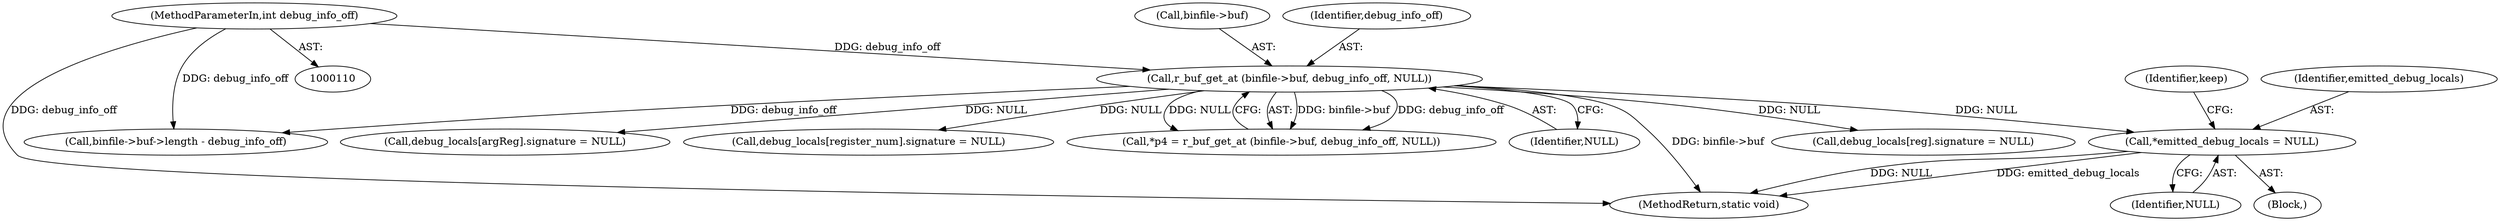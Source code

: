 digraph "0_radare2_ad55822430a03fe075221b543efb434567e9e431@pointer" {
"1000168" [label="(Call,*emitted_debug_locals = NULL)"];
"1000132" [label="(Call,r_buf_get_at (binfile->buf, debug_info_off, NULL))"];
"1000121" [label="(MethodParameterIn,int debug_info_off)"];
"1000130" [label="(Call,*p4 = r_buf_get_at (binfile->buf, debug_info_off, NULL))"];
"1000173" [label="(Identifier,keep)"];
"1000133" [label="(Call,binfile->buf)"];
"1000143" [label="(Call,binfile->buf->length - debug_info_off)"];
"1001185" [label="(MethodReturn,static void)"];
"1000132" [label="(Call,r_buf_get_at (binfile->buf, debug_info_off, NULL))"];
"1000122" [label="(Block,)"];
"1000375" [label="(Call,debug_locals[reg].signature = NULL)"];
"1000170" [label="(Identifier,NULL)"];
"1000137" [label="(Identifier,NULL)"];
"1000121" [label="(MethodParameterIn,int debug_info_off)"];
"1000265" [label="(Call,debug_locals[argReg].signature = NULL)"];
"1000594" [label="(Call,debug_locals[register_num].signature = NULL)"];
"1000168" [label="(Call,*emitted_debug_locals = NULL)"];
"1000169" [label="(Identifier,emitted_debug_locals)"];
"1000136" [label="(Identifier,debug_info_off)"];
"1000168" -> "1000122"  [label="AST: "];
"1000168" -> "1000170"  [label="CFG: "];
"1000169" -> "1000168"  [label="AST: "];
"1000170" -> "1000168"  [label="AST: "];
"1000173" -> "1000168"  [label="CFG: "];
"1000168" -> "1001185"  [label="DDG: emitted_debug_locals"];
"1000168" -> "1001185"  [label="DDG: NULL"];
"1000132" -> "1000168"  [label="DDG: NULL"];
"1000132" -> "1000130"  [label="AST: "];
"1000132" -> "1000137"  [label="CFG: "];
"1000133" -> "1000132"  [label="AST: "];
"1000136" -> "1000132"  [label="AST: "];
"1000137" -> "1000132"  [label="AST: "];
"1000130" -> "1000132"  [label="CFG: "];
"1000132" -> "1001185"  [label="DDG: binfile->buf"];
"1000132" -> "1000130"  [label="DDG: binfile->buf"];
"1000132" -> "1000130"  [label="DDG: debug_info_off"];
"1000132" -> "1000130"  [label="DDG: NULL"];
"1000121" -> "1000132"  [label="DDG: debug_info_off"];
"1000132" -> "1000143"  [label="DDG: debug_info_off"];
"1000132" -> "1000265"  [label="DDG: NULL"];
"1000132" -> "1000375"  [label="DDG: NULL"];
"1000132" -> "1000594"  [label="DDG: NULL"];
"1000121" -> "1000110"  [label="AST: "];
"1000121" -> "1001185"  [label="DDG: debug_info_off"];
"1000121" -> "1000143"  [label="DDG: debug_info_off"];
}
